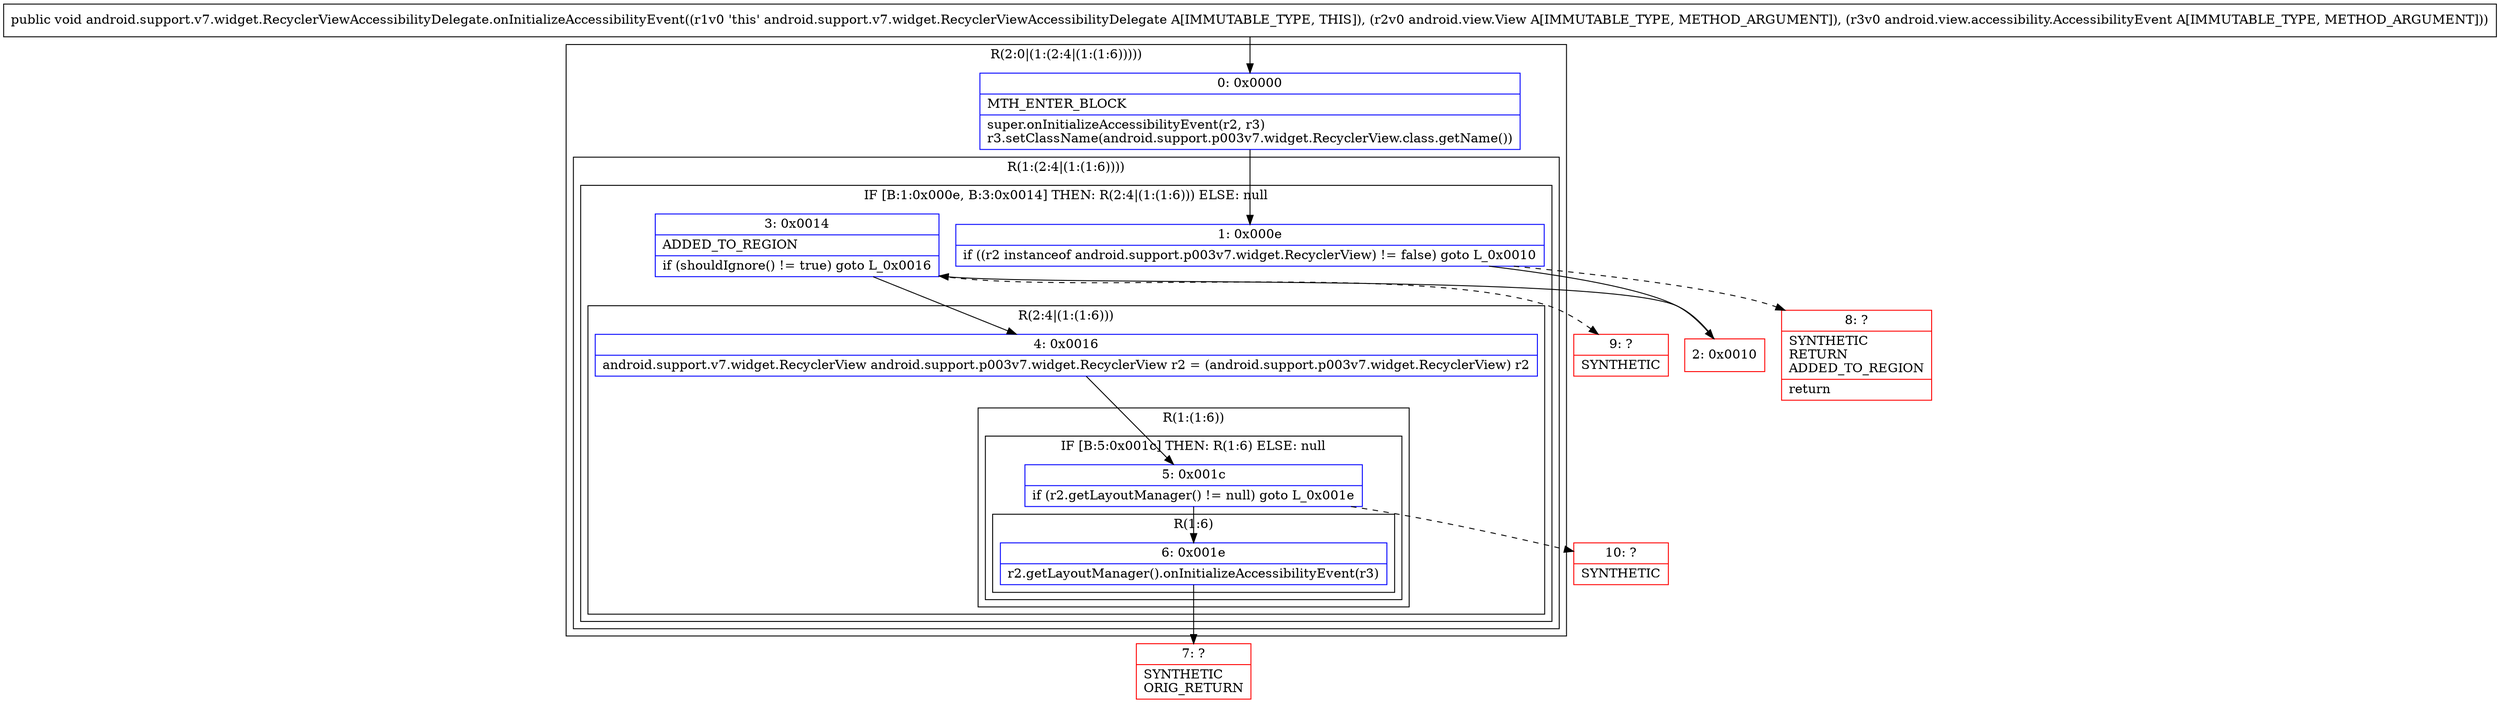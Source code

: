 digraph "CFG forandroid.support.v7.widget.RecyclerViewAccessibilityDelegate.onInitializeAccessibilityEvent(Landroid\/view\/View;Landroid\/view\/accessibility\/AccessibilityEvent;)V" {
subgraph cluster_Region_929123358 {
label = "R(2:0|(1:(2:4|(1:(1:6)))))";
node [shape=record,color=blue];
Node_0 [shape=record,label="{0\:\ 0x0000|MTH_ENTER_BLOCK\l|super.onInitializeAccessibilityEvent(r2, r3)\lr3.setClassName(android.support.p003v7.widget.RecyclerView.class.getName())\l}"];
subgraph cluster_Region_1649511464 {
label = "R(1:(2:4|(1:(1:6))))";
node [shape=record,color=blue];
subgraph cluster_IfRegion_1023047463 {
label = "IF [B:1:0x000e, B:3:0x0014] THEN: R(2:4|(1:(1:6))) ELSE: null";
node [shape=record,color=blue];
Node_1 [shape=record,label="{1\:\ 0x000e|if ((r2 instanceof android.support.p003v7.widget.RecyclerView) != false) goto L_0x0010\l}"];
Node_3 [shape=record,label="{3\:\ 0x0014|ADDED_TO_REGION\l|if (shouldIgnore() != true) goto L_0x0016\l}"];
subgraph cluster_Region_1970894642 {
label = "R(2:4|(1:(1:6)))";
node [shape=record,color=blue];
Node_4 [shape=record,label="{4\:\ 0x0016|android.support.v7.widget.RecyclerView android.support.p003v7.widget.RecyclerView r2 = (android.support.p003v7.widget.RecyclerView) r2\l}"];
subgraph cluster_Region_1659592773 {
label = "R(1:(1:6))";
node [shape=record,color=blue];
subgraph cluster_IfRegion_259086614 {
label = "IF [B:5:0x001c] THEN: R(1:6) ELSE: null";
node [shape=record,color=blue];
Node_5 [shape=record,label="{5\:\ 0x001c|if (r2.getLayoutManager() != null) goto L_0x001e\l}"];
subgraph cluster_Region_1773569554 {
label = "R(1:6)";
node [shape=record,color=blue];
Node_6 [shape=record,label="{6\:\ 0x001e|r2.getLayoutManager().onInitializeAccessibilityEvent(r3)\l}"];
}
}
}
}
}
}
}
Node_2 [shape=record,color=red,label="{2\:\ 0x0010}"];
Node_7 [shape=record,color=red,label="{7\:\ ?|SYNTHETIC\lORIG_RETURN\l}"];
Node_8 [shape=record,color=red,label="{8\:\ ?|SYNTHETIC\lRETURN\lADDED_TO_REGION\l|return\l}"];
Node_9 [shape=record,color=red,label="{9\:\ ?|SYNTHETIC\l}"];
Node_10 [shape=record,color=red,label="{10\:\ ?|SYNTHETIC\l}"];
MethodNode[shape=record,label="{public void android.support.v7.widget.RecyclerViewAccessibilityDelegate.onInitializeAccessibilityEvent((r1v0 'this' android.support.v7.widget.RecyclerViewAccessibilityDelegate A[IMMUTABLE_TYPE, THIS]), (r2v0 android.view.View A[IMMUTABLE_TYPE, METHOD_ARGUMENT]), (r3v0 android.view.accessibility.AccessibilityEvent A[IMMUTABLE_TYPE, METHOD_ARGUMENT])) }"];
MethodNode -> Node_0;
Node_0 -> Node_1;
Node_1 -> Node_2;
Node_1 -> Node_8[style=dashed];
Node_3 -> Node_4;
Node_3 -> Node_9[style=dashed];
Node_4 -> Node_5;
Node_5 -> Node_6;
Node_5 -> Node_10[style=dashed];
Node_6 -> Node_7;
Node_2 -> Node_3;
}

